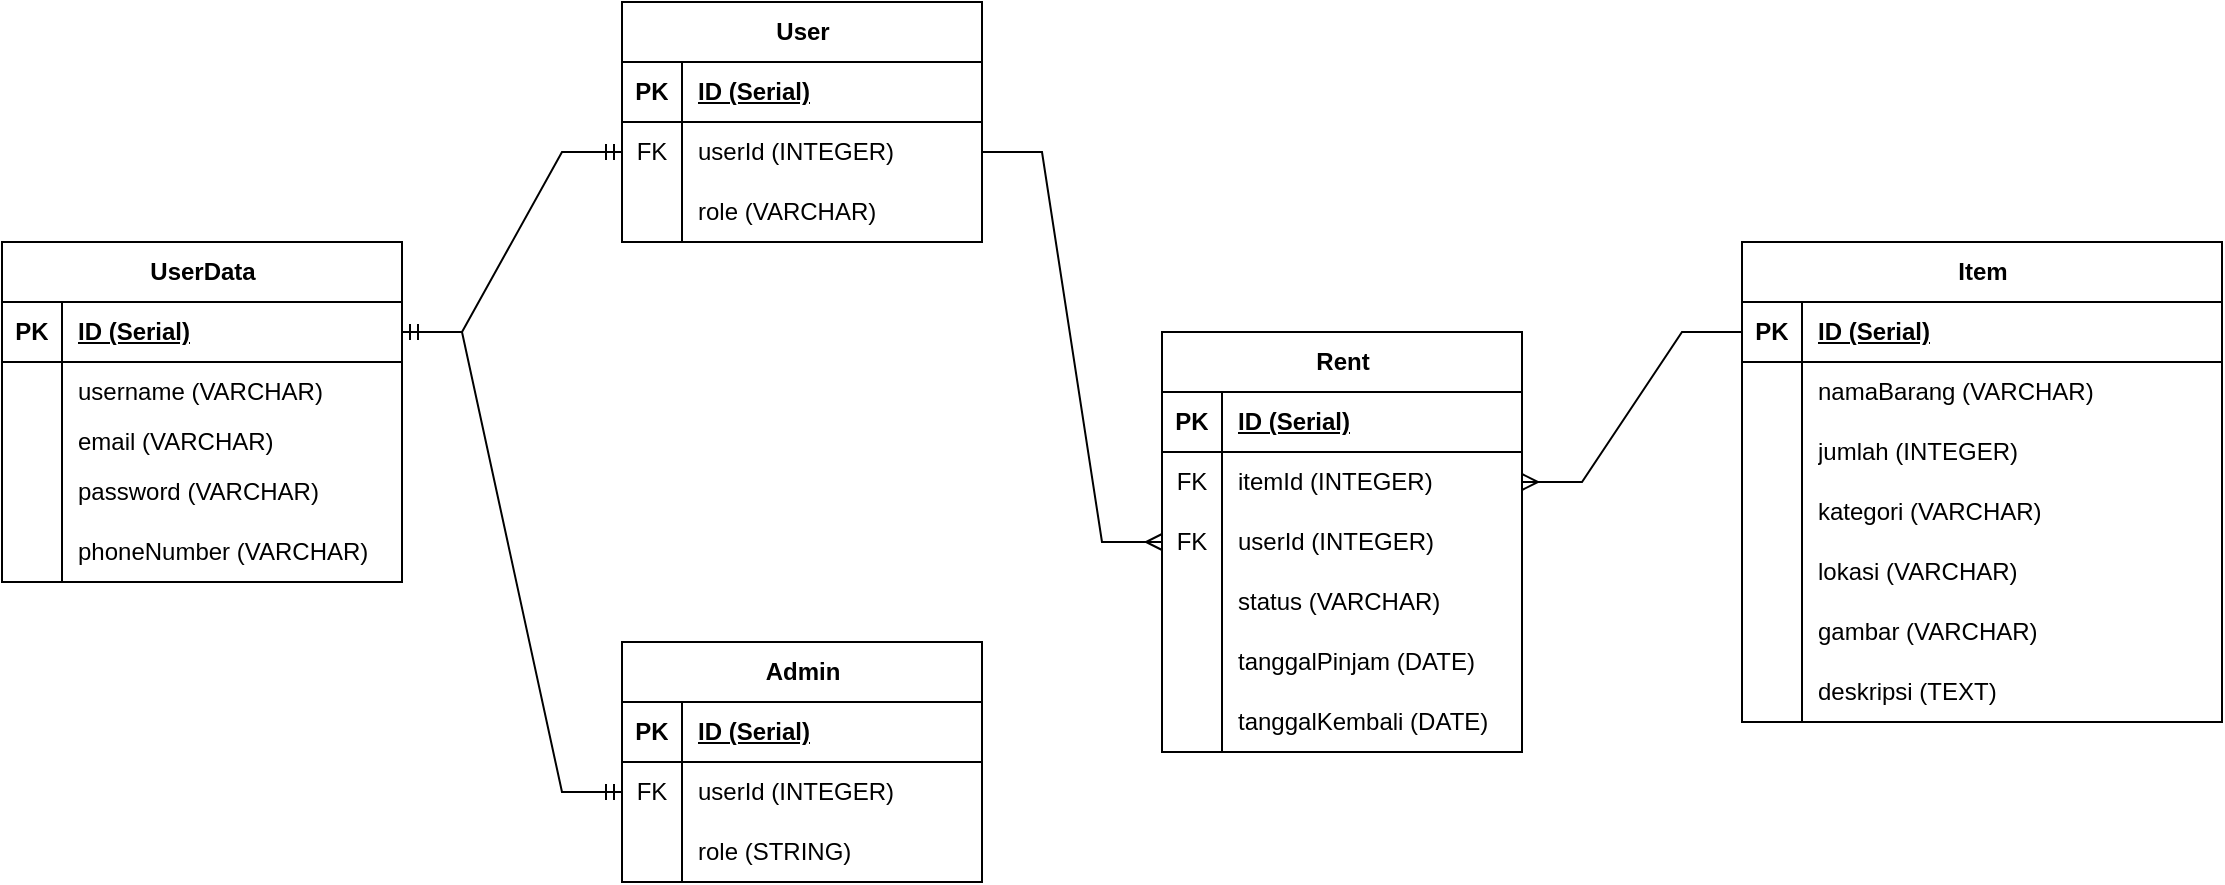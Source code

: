 <mxfile version="23.0.1" type="device">
  <diagram name="Page-1" id="Iy6z2ZK0_n7muB_WoiCN">
    <mxGraphModel dx="1477" dy="589" grid="1" gridSize="10" guides="1" tooltips="1" connect="1" arrows="1" fold="1" page="1" pageScale="1" pageWidth="850" pageHeight="1100" math="0" shadow="0">
      <root>
        <mxCell id="0" />
        <mxCell id="1" parent="0" />
        <mxCell id="YNPkb-I4tGxtEjjT7cny-1" value="UserData" style="shape=table;startSize=30;container=1;collapsible=1;childLayout=tableLayout;fixedRows=1;rowLines=0;fontStyle=1;align=center;resizeLast=1;html=1;" parent="1" vertex="1">
          <mxGeometry x="10" y="530" width="200" height="170" as="geometry" />
        </mxCell>
        <mxCell id="YNPkb-I4tGxtEjjT7cny-2" value="" style="shape=tableRow;horizontal=0;startSize=0;swimlaneHead=0;swimlaneBody=0;fillColor=none;collapsible=0;dropTarget=0;points=[[0,0.5],[1,0.5]];portConstraint=eastwest;top=0;left=0;right=0;bottom=1;" parent="YNPkb-I4tGxtEjjT7cny-1" vertex="1">
          <mxGeometry y="30" width="200" height="30" as="geometry" />
        </mxCell>
        <mxCell id="YNPkb-I4tGxtEjjT7cny-3" value="PK" style="shape=partialRectangle;connectable=0;fillColor=none;top=0;left=0;bottom=0;right=0;fontStyle=1;overflow=hidden;whiteSpace=wrap;html=1;" parent="YNPkb-I4tGxtEjjT7cny-2" vertex="1">
          <mxGeometry width="30" height="30" as="geometry">
            <mxRectangle width="30" height="30" as="alternateBounds" />
          </mxGeometry>
        </mxCell>
        <mxCell id="YNPkb-I4tGxtEjjT7cny-4" value="ID (Serial)" style="shape=partialRectangle;connectable=0;fillColor=none;top=0;left=0;bottom=0;right=0;align=left;spacingLeft=6;fontStyle=5;overflow=hidden;whiteSpace=wrap;html=1;" parent="YNPkb-I4tGxtEjjT7cny-2" vertex="1">
          <mxGeometry x="30" width="170" height="30" as="geometry">
            <mxRectangle width="170" height="30" as="alternateBounds" />
          </mxGeometry>
        </mxCell>
        <mxCell id="YNPkb-I4tGxtEjjT7cny-5" value="" style="shape=tableRow;horizontal=0;startSize=0;swimlaneHead=0;swimlaneBody=0;fillColor=none;collapsible=0;dropTarget=0;points=[[0,0.5],[1,0.5]];portConstraint=eastwest;top=0;left=0;right=0;bottom=0;" parent="YNPkb-I4tGxtEjjT7cny-1" vertex="1">
          <mxGeometry y="60" width="200" height="30" as="geometry" />
        </mxCell>
        <mxCell id="YNPkb-I4tGxtEjjT7cny-6" value="" style="shape=partialRectangle;connectable=0;fillColor=none;top=0;left=0;bottom=0;right=0;editable=1;overflow=hidden;whiteSpace=wrap;html=1;" parent="YNPkb-I4tGxtEjjT7cny-5" vertex="1">
          <mxGeometry width="30" height="30" as="geometry">
            <mxRectangle width="30" height="30" as="alternateBounds" />
          </mxGeometry>
        </mxCell>
        <mxCell id="YNPkb-I4tGxtEjjT7cny-7" value="username (VARCHAR)" style="shape=partialRectangle;connectable=0;fillColor=none;top=0;left=0;bottom=0;right=0;align=left;spacingLeft=6;overflow=hidden;whiteSpace=wrap;html=1;" parent="YNPkb-I4tGxtEjjT7cny-5" vertex="1">
          <mxGeometry x="30" width="170" height="30" as="geometry">
            <mxRectangle width="170" height="30" as="alternateBounds" />
          </mxGeometry>
        </mxCell>
        <mxCell id="YNPkb-I4tGxtEjjT7cny-8" value="" style="shape=tableRow;horizontal=0;startSize=0;swimlaneHead=0;swimlaneBody=0;fillColor=none;collapsible=0;dropTarget=0;points=[[0,0.5],[1,0.5]];portConstraint=eastwest;top=0;left=0;right=0;bottom=0;" parent="YNPkb-I4tGxtEjjT7cny-1" vertex="1">
          <mxGeometry y="90" width="200" height="20" as="geometry" />
        </mxCell>
        <mxCell id="YNPkb-I4tGxtEjjT7cny-9" value="" style="shape=partialRectangle;connectable=0;fillColor=none;top=0;left=0;bottom=0;right=0;editable=1;overflow=hidden;whiteSpace=wrap;html=1;" parent="YNPkb-I4tGxtEjjT7cny-8" vertex="1">
          <mxGeometry width="30" height="20" as="geometry">
            <mxRectangle width="30" height="20" as="alternateBounds" />
          </mxGeometry>
        </mxCell>
        <mxCell id="YNPkb-I4tGxtEjjT7cny-10" value="email (VARCHAR)" style="shape=partialRectangle;connectable=0;fillColor=none;top=0;left=0;bottom=0;right=0;align=left;spacingLeft=6;overflow=hidden;whiteSpace=wrap;html=1;" parent="YNPkb-I4tGxtEjjT7cny-8" vertex="1">
          <mxGeometry x="30" width="170" height="20" as="geometry">
            <mxRectangle width="170" height="20" as="alternateBounds" />
          </mxGeometry>
        </mxCell>
        <mxCell id="YNPkb-I4tGxtEjjT7cny-11" value="" style="shape=tableRow;horizontal=0;startSize=0;swimlaneHead=0;swimlaneBody=0;fillColor=none;collapsible=0;dropTarget=0;points=[[0,0.5],[1,0.5]];portConstraint=eastwest;top=0;left=0;right=0;bottom=0;" parent="YNPkb-I4tGxtEjjT7cny-1" vertex="1">
          <mxGeometry y="110" width="200" height="30" as="geometry" />
        </mxCell>
        <mxCell id="YNPkb-I4tGxtEjjT7cny-12" value="" style="shape=partialRectangle;connectable=0;fillColor=none;top=0;left=0;bottom=0;right=0;editable=1;overflow=hidden;whiteSpace=wrap;html=1;" parent="YNPkb-I4tGxtEjjT7cny-11" vertex="1">
          <mxGeometry width="30" height="30" as="geometry">
            <mxRectangle width="30" height="30" as="alternateBounds" />
          </mxGeometry>
        </mxCell>
        <mxCell id="YNPkb-I4tGxtEjjT7cny-13" value="password (VARCHAR)" style="shape=partialRectangle;connectable=0;fillColor=none;top=0;left=0;bottom=0;right=0;align=left;spacingLeft=6;overflow=hidden;whiteSpace=wrap;html=1;" parent="YNPkb-I4tGxtEjjT7cny-11" vertex="1">
          <mxGeometry x="30" width="170" height="30" as="geometry">
            <mxRectangle width="170" height="30" as="alternateBounds" />
          </mxGeometry>
        </mxCell>
        <mxCell id="YNPkb-I4tGxtEjjT7cny-14" value="" style="shape=tableRow;horizontal=0;startSize=0;swimlaneHead=0;swimlaneBody=0;fillColor=none;collapsible=0;dropTarget=0;points=[[0,0.5],[1,0.5]];portConstraint=eastwest;top=0;left=0;right=0;bottom=0;" parent="YNPkb-I4tGxtEjjT7cny-1" vertex="1">
          <mxGeometry y="140" width="200" height="30" as="geometry" />
        </mxCell>
        <mxCell id="YNPkb-I4tGxtEjjT7cny-15" value="" style="shape=partialRectangle;connectable=0;fillColor=none;top=0;left=0;bottom=0;right=0;editable=1;overflow=hidden;whiteSpace=wrap;html=1;" parent="YNPkb-I4tGxtEjjT7cny-14" vertex="1">
          <mxGeometry width="30" height="30" as="geometry">
            <mxRectangle width="30" height="30" as="alternateBounds" />
          </mxGeometry>
        </mxCell>
        <mxCell id="YNPkb-I4tGxtEjjT7cny-16" value="phoneNumber (VARCHAR)" style="shape=partialRectangle;connectable=0;fillColor=none;top=0;left=0;bottom=0;right=0;align=left;spacingLeft=6;overflow=hidden;whiteSpace=wrap;html=1;" parent="YNPkb-I4tGxtEjjT7cny-14" vertex="1">
          <mxGeometry x="30" width="170" height="30" as="geometry">
            <mxRectangle width="170" height="30" as="alternateBounds" />
          </mxGeometry>
        </mxCell>
        <mxCell id="YNPkb-I4tGxtEjjT7cny-17" value="Admin" style="shape=table;startSize=30;container=1;collapsible=1;childLayout=tableLayout;fixedRows=1;rowLines=0;fontStyle=1;align=center;resizeLast=1;html=1;" parent="1" vertex="1">
          <mxGeometry x="320" y="730" width="180" height="120" as="geometry" />
        </mxCell>
        <mxCell id="YNPkb-I4tGxtEjjT7cny-18" value="" style="shape=tableRow;horizontal=0;startSize=0;swimlaneHead=0;swimlaneBody=0;fillColor=none;collapsible=0;dropTarget=0;points=[[0,0.5],[1,0.5]];portConstraint=eastwest;top=0;left=0;right=0;bottom=1;" parent="YNPkb-I4tGxtEjjT7cny-17" vertex="1">
          <mxGeometry y="30" width="180" height="30" as="geometry" />
        </mxCell>
        <mxCell id="YNPkb-I4tGxtEjjT7cny-19" value="PK" style="shape=partialRectangle;connectable=0;fillColor=none;top=0;left=0;bottom=0;right=0;fontStyle=1;overflow=hidden;whiteSpace=wrap;html=1;" parent="YNPkb-I4tGxtEjjT7cny-18" vertex="1">
          <mxGeometry width="30" height="30" as="geometry">
            <mxRectangle width="30" height="30" as="alternateBounds" />
          </mxGeometry>
        </mxCell>
        <mxCell id="YNPkb-I4tGxtEjjT7cny-20" value="ID (Serial)" style="shape=partialRectangle;connectable=0;fillColor=none;top=0;left=0;bottom=0;right=0;align=left;spacingLeft=6;fontStyle=5;overflow=hidden;whiteSpace=wrap;html=1;" parent="YNPkb-I4tGxtEjjT7cny-18" vertex="1">
          <mxGeometry x="30" width="150" height="30" as="geometry">
            <mxRectangle width="150" height="30" as="alternateBounds" />
          </mxGeometry>
        </mxCell>
        <mxCell id="YNPkb-I4tGxtEjjT7cny-21" value="" style="shape=tableRow;horizontal=0;startSize=0;swimlaneHead=0;swimlaneBody=0;fillColor=none;collapsible=0;dropTarget=0;points=[[0,0.5],[1,0.5]];portConstraint=eastwest;top=0;left=0;right=0;bottom=0;" parent="YNPkb-I4tGxtEjjT7cny-17" vertex="1">
          <mxGeometry y="60" width="180" height="30" as="geometry" />
        </mxCell>
        <mxCell id="YNPkb-I4tGxtEjjT7cny-22" value="FK" style="shape=partialRectangle;connectable=0;fillColor=none;top=0;left=0;bottom=0;right=0;editable=1;overflow=hidden;whiteSpace=wrap;html=1;" parent="YNPkb-I4tGxtEjjT7cny-21" vertex="1">
          <mxGeometry width="30" height="30" as="geometry">
            <mxRectangle width="30" height="30" as="alternateBounds" />
          </mxGeometry>
        </mxCell>
        <mxCell id="YNPkb-I4tGxtEjjT7cny-23" value="userId (INTEGER)" style="shape=partialRectangle;connectable=0;fillColor=none;top=0;left=0;bottom=0;right=0;align=left;spacingLeft=6;overflow=hidden;whiteSpace=wrap;html=1;" parent="YNPkb-I4tGxtEjjT7cny-21" vertex="1">
          <mxGeometry x="30" width="150" height="30" as="geometry">
            <mxRectangle width="150" height="30" as="alternateBounds" />
          </mxGeometry>
        </mxCell>
        <mxCell id="YNPkb-I4tGxtEjjT7cny-24" value="" style="shape=tableRow;horizontal=0;startSize=0;swimlaneHead=0;swimlaneBody=0;fillColor=none;collapsible=0;dropTarget=0;points=[[0,0.5],[1,0.5]];portConstraint=eastwest;top=0;left=0;right=0;bottom=0;" parent="YNPkb-I4tGxtEjjT7cny-17" vertex="1">
          <mxGeometry y="90" width="180" height="30" as="geometry" />
        </mxCell>
        <mxCell id="YNPkb-I4tGxtEjjT7cny-25" value="" style="shape=partialRectangle;connectable=0;fillColor=none;top=0;left=0;bottom=0;right=0;editable=1;overflow=hidden;whiteSpace=wrap;html=1;" parent="YNPkb-I4tGxtEjjT7cny-24" vertex="1">
          <mxGeometry width="30" height="30" as="geometry">
            <mxRectangle width="30" height="30" as="alternateBounds" />
          </mxGeometry>
        </mxCell>
        <mxCell id="YNPkb-I4tGxtEjjT7cny-26" value="role (STRING)" style="shape=partialRectangle;connectable=0;fillColor=none;top=0;left=0;bottom=0;right=0;align=left;spacingLeft=6;overflow=hidden;whiteSpace=wrap;html=1;" parent="YNPkb-I4tGxtEjjT7cny-24" vertex="1">
          <mxGeometry x="30" width="150" height="30" as="geometry">
            <mxRectangle width="150" height="30" as="alternateBounds" />
          </mxGeometry>
        </mxCell>
        <mxCell id="YNPkb-I4tGxtEjjT7cny-33" value="User" style="shape=table;startSize=30;container=1;collapsible=1;childLayout=tableLayout;fixedRows=1;rowLines=0;fontStyle=1;align=center;resizeLast=1;html=1;" parent="1" vertex="1">
          <mxGeometry x="320" y="410" width="180" height="120" as="geometry" />
        </mxCell>
        <mxCell id="YNPkb-I4tGxtEjjT7cny-34" value="" style="shape=tableRow;horizontal=0;startSize=0;swimlaneHead=0;swimlaneBody=0;fillColor=none;collapsible=0;dropTarget=0;points=[[0,0.5],[1,0.5]];portConstraint=eastwest;top=0;left=0;right=0;bottom=1;" parent="YNPkb-I4tGxtEjjT7cny-33" vertex="1">
          <mxGeometry y="30" width="180" height="30" as="geometry" />
        </mxCell>
        <mxCell id="YNPkb-I4tGxtEjjT7cny-35" value="PK" style="shape=partialRectangle;connectable=0;fillColor=none;top=0;left=0;bottom=0;right=0;fontStyle=1;overflow=hidden;whiteSpace=wrap;html=1;" parent="YNPkb-I4tGxtEjjT7cny-34" vertex="1">
          <mxGeometry width="30" height="30" as="geometry">
            <mxRectangle width="30" height="30" as="alternateBounds" />
          </mxGeometry>
        </mxCell>
        <mxCell id="YNPkb-I4tGxtEjjT7cny-36" value="ID (Serial)" style="shape=partialRectangle;connectable=0;fillColor=none;top=0;left=0;bottom=0;right=0;align=left;spacingLeft=6;fontStyle=5;overflow=hidden;whiteSpace=wrap;html=1;" parent="YNPkb-I4tGxtEjjT7cny-34" vertex="1">
          <mxGeometry x="30" width="150" height="30" as="geometry">
            <mxRectangle width="150" height="30" as="alternateBounds" />
          </mxGeometry>
        </mxCell>
        <mxCell id="YNPkb-I4tGxtEjjT7cny-37" value="" style="shape=tableRow;horizontal=0;startSize=0;swimlaneHead=0;swimlaneBody=0;fillColor=none;collapsible=0;dropTarget=0;points=[[0,0.5],[1,0.5]];portConstraint=eastwest;top=0;left=0;right=0;bottom=0;" parent="YNPkb-I4tGxtEjjT7cny-33" vertex="1">
          <mxGeometry y="60" width="180" height="30" as="geometry" />
        </mxCell>
        <mxCell id="YNPkb-I4tGxtEjjT7cny-38" value="FK" style="shape=partialRectangle;connectable=0;fillColor=none;top=0;left=0;bottom=0;right=0;editable=1;overflow=hidden;whiteSpace=wrap;html=1;" parent="YNPkb-I4tGxtEjjT7cny-37" vertex="1">
          <mxGeometry width="30" height="30" as="geometry">
            <mxRectangle width="30" height="30" as="alternateBounds" />
          </mxGeometry>
        </mxCell>
        <mxCell id="YNPkb-I4tGxtEjjT7cny-39" value="userId (INTEGER)" style="shape=partialRectangle;connectable=0;fillColor=none;top=0;left=0;bottom=0;right=0;align=left;spacingLeft=6;overflow=hidden;whiteSpace=wrap;html=1;" parent="YNPkb-I4tGxtEjjT7cny-37" vertex="1">
          <mxGeometry x="30" width="150" height="30" as="geometry">
            <mxRectangle width="150" height="30" as="alternateBounds" />
          </mxGeometry>
        </mxCell>
        <mxCell id="YNPkb-I4tGxtEjjT7cny-40" value="" style="shape=tableRow;horizontal=0;startSize=0;swimlaneHead=0;swimlaneBody=0;fillColor=none;collapsible=0;dropTarget=0;points=[[0,0.5],[1,0.5]];portConstraint=eastwest;top=0;left=0;right=0;bottom=0;" parent="YNPkb-I4tGxtEjjT7cny-33" vertex="1">
          <mxGeometry y="90" width="180" height="30" as="geometry" />
        </mxCell>
        <mxCell id="YNPkb-I4tGxtEjjT7cny-41" value="" style="shape=partialRectangle;connectable=0;fillColor=none;top=0;left=0;bottom=0;right=0;editable=1;overflow=hidden;whiteSpace=wrap;html=1;" parent="YNPkb-I4tGxtEjjT7cny-40" vertex="1">
          <mxGeometry width="30" height="30" as="geometry">
            <mxRectangle width="30" height="30" as="alternateBounds" />
          </mxGeometry>
        </mxCell>
        <mxCell id="YNPkb-I4tGxtEjjT7cny-42" value="role (VARCHAR)" style="shape=partialRectangle;connectable=0;fillColor=none;top=0;left=0;bottom=0;right=0;align=left;spacingLeft=6;overflow=hidden;whiteSpace=wrap;html=1;" parent="YNPkb-I4tGxtEjjT7cny-40" vertex="1">
          <mxGeometry x="30" width="150" height="30" as="geometry">
            <mxRectangle width="150" height="30" as="alternateBounds" />
          </mxGeometry>
        </mxCell>
        <mxCell id="YNPkb-I4tGxtEjjT7cny-43" value="" style="edgeStyle=entityRelationEdgeStyle;fontSize=12;html=1;endArrow=ERmandOne;startArrow=ERmandOne;rounded=0;" parent="1" source="YNPkb-I4tGxtEjjT7cny-2" target="YNPkb-I4tGxtEjjT7cny-37" edge="1">
          <mxGeometry width="100" height="100" relative="1" as="geometry">
            <mxPoint x="270" y="680" as="sourcePoint" />
            <mxPoint x="370" y="580" as="targetPoint" />
          </mxGeometry>
        </mxCell>
        <mxCell id="YNPkb-I4tGxtEjjT7cny-44" value="" style="edgeStyle=entityRelationEdgeStyle;fontSize=12;html=1;endArrow=ERmandOne;startArrow=ERmandOne;rounded=0;" parent="1" source="YNPkb-I4tGxtEjjT7cny-2" target="YNPkb-I4tGxtEjjT7cny-21" edge="1">
          <mxGeometry width="100" height="100" relative="1" as="geometry">
            <mxPoint x="300" y="670" as="sourcePoint" />
            <mxPoint x="400" y="570" as="targetPoint" />
          </mxGeometry>
        </mxCell>
        <mxCell id="YNPkb-I4tGxtEjjT7cny-45" value="Item" style="shape=table;startSize=30;container=1;collapsible=1;childLayout=tableLayout;fixedRows=1;rowLines=0;fontStyle=1;align=center;resizeLast=1;html=1;" parent="1" vertex="1">
          <mxGeometry x="880" y="530" width="240" height="240" as="geometry" />
        </mxCell>
        <mxCell id="YNPkb-I4tGxtEjjT7cny-46" value="" style="shape=tableRow;horizontal=0;startSize=0;swimlaneHead=0;swimlaneBody=0;fillColor=none;collapsible=0;dropTarget=0;points=[[0,0.5],[1,0.5]];portConstraint=eastwest;top=0;left=0;right=0;bottom=1;" parent="YNPkb-I4tGxtEjjT7cny-45" vertex="1">
          <mxGeometry y="30" width="240" height="30" as="geometry" />
        </mxCell>
        <mxCell id="YNPkb-I4tGxtEjjT7cny-47" value="PK" style="shape=partialRectangle;connectable=0;fillColor=none;top=0;left=0;bottom=0;right=0;fontStyle=1;overflow=hidden;whiteSpace=wrap;html=1;" parent="YNPkb-I4tGxtEjjT7cny-46" vertex="1">
          <mxGeometry width="30" height="30" as="geometry">
            <mxRectangle width="30" height="30" as="alternateBounds" />
          </mxGeometry>
        </mxCell>
        <mxCell id="YNPkb-I4tGxtEjjT7cny-48" value="ID (Serial)" style="shape=partialRectangle;connectable=0;fillColor=none;top=0;left=0;bottom=0;right=0;align=left;spacingLeft=6;fontStyle=5;overflow=hidden;whiteSpace=wrap;html=1;" parent="YNPkb-I4tGxtEjjT7cny-46" vertex="1">
          <mxGeometry x="30" width="210" height="30" as="geometry">
            <mxRectangle width="210" height="30" as="alternateBounds" />
          </mxGeometry>
        </mxCell>
        <mxCell id="YNPkb-I4tGxtEjjT7cny-49" value="" style="shape=tableRow;horizontal=0;startSize=0;swimlaneHead=0;swimlaneBody=0;fillColor=none;collapsible=0;dropTarget=0;points=[[0,0.5],[1,0.5]];portConstraint=eastwest;top=0;left=0;right=0;bottom=0;" parent="YNPkb-I4tGxtEjjT7cny-45" vertex="1">
          <mxGeometry y="60" width="240" height="30" as="geometry" />
        </mxCell>
        <mxCell id="YNPkb-I4tGxtEjjT7cny-50" value="" style="shape=partialRectangle;connectable=0;fillColor=none;top=0;left=0;bottom=0;right=0;editable=1;overflow=hidden;whiteSpace=wrap;html=1;" parent="YNPkb-I4tGxtEjjT7cny-49" vertex="1">
          <mxGeometry width="30" height="30" as="geometry">
            <mxRectangle width="30" height="30" as="alternateBounds" />
          </mxGeometry>
        </mxCell>
        <mxCell id="YNPkb-I4tGxtEjjT7cny-51" value="namaBarang (VARCHAR)" style="shape=partialRectangle;connectable=0;fillColor=none;top=0;left=0;bottom=0;right=0;align=left;spacingLeft=6;overflow=hidden;whiteSpace=wrap;html=1;" parent="YNPkb-I4tGxtEjjT7cny-49" vertex="1">
          <mxGeometry x="30" width="210" height="30" as="geometry">
            <mxRectangle width="210" height="30" as="alternateBounds" />
          </mxGeometry>
        </mxCell>
        <mxCell id="YNPkb-I4tGxtEjjT7cny-52" value="" style="shape=tableRow;horizontal=0;startSize=0;swimlaneHead=0;swimlaneBody=0;fillColor=none;collapsible=0;dropTarget=0;points=[[0,0.5],[1,0.5]];portConstraint=eastwest;top=0;left=0;right=0;bottom=0;" parent="YNPkb-I4tGxtEjjT7cny-45" vertex="1">
          <mxGeometry y="90" width="240" height="30" as="geometry" />
        </mxCell>
        <mxCell id="YNPkb-I4tGxtEjjT7cny-53" value="" style="shape=partialRectangle;connectable=0;fillColor=none;top=0;left=0;bottom=0;right=0;editable=1;overflow=hidden;whiteSpace=wrap;html=1;" parent="YNPkb-I4tGxtEjjT7cny-52" vertex="1">
          <mxGeometry width="30" height="30" as="geometry">
            <mxRectangle width="30" height="30" as="alternateBounds" />
          </mxGeometry>
        </mxCell>
        <mxCell id="YNPkb-I4tGxtEjjT7cny-54" value="jumlah (INTEGER)" style="shape=partialRectangle;connectable=0;fillColor=none;top=0;left=0;bottom=0;right=0;align=left;spacingLeft=6;overflow=hidden;whiteSpace=wrap;html=1;" parent="YNPkb-I4tGxtEjjT7cny-52" vertex="1">
          <mxGeometry x="30" width="210" height="30" as="geometry">
            <mxRectangle width="210" height="30" as="alternateBounds" />
          </mxGeometry>
        </mxCell>
        <mxCell id="YNPkb-I4tGxtEjjT7cny-55" value="" style="shape=tableRow;horizontal=0;startSize=0;swimlaneHead=0;swimlaneBody=0;fillColor=none;collapsible=0;dropTarget=0;points=[[0,0.5],[1,0.5]];portConstraint=eastwest;top=0;left=0;right=0;bottom=0;" parent="YNPkb-I4tGxtEjjT7cny-45" vertex="1">
          <mxGeometry y="120" width="240" height="30" as="geometry" />
        </mxCell>
        <mxCell id="YNPkb-I4tGxtEjjT7cny-56" value="" style="shape=partialRectangle;connectable=0;fillColor=none;top=0;left=0;bottom=0;right=0;editable=1;overflow=hidden;whiteSpace=wrap;html=1;" parent="YNPkb-I4tGxtEjjT7cny-55" vertex="1">
          <mxGeometry width="30" height="30" as="geometry">
            <mxRectangle width="30" height="30" as="alternateBounds" />
          </mxGeometry>
        </mxCell>
        <mxCell id="YNPkb-I4tGxtEjjT7cny-57" value="kategori (VARCHAR)" style="shape=partialRectangle;connectable=0;fillColor=none;top=0;left=0;bottom=0;right=0;align=left;spacingLeft=6;overflow=hidden;whiteSpace=wrap;html=1;" parent="YNPkb-I4tGxtEjjT7cny-55" vertex="1">
          <mxGeometry x="30" width="210" height="30" as="geometry">
            <mxRectangle width="210" height="30" as="alternateBounds" />
          </mxGeometry>
        </mxCell>
        <mxCell id="YNPkb-I4tGxtEjjT7cny-58" value="" style="shape=tableRow;horizontal=0;startSize=0;swimlaneHead=0;swimlaneBody=0;fillColor=none;collapsible=0;dropTarget=0;points=[[0,0.5],[1,0.5]];portConstraint=eastwest;top=0;left=0;right=0;bottom=0;" parent="YNPkb-I4tGxtEjjT7cny-45" vertex="1">
          <mxGeometry y="150" width="240" height="30" as="geometry" />
        </mxCell>
        <mxCell id="YNPkb-I4tGxtEjjT7cny-59" value="" style="shape=partialRectangle;connectable=0;fillColor=none;top=0;left=0;bottom=0;right=0;editable=1;overflow=hidden;whiteSpace=wrap;html=1;" parent="YNPkb-I4tGxtEjjT7cny-58" vertex="1">
          <mxGeometry width="30" height="30" as="geometry">
            <mxRectangle width="30" height="30" as="alternateBounds" />
          </mxGeometry>
        </mxCell>
        <mxCell id="YNPkb-I4tGxtEjjT7cny-60" value="lokasi (VARCHAR)" style="shape=partialRectangle;connectable=0;fillColor=none;top=0;left=0;bottom=0;right=0;align=left;spacingLeft=6;overflow=hidden;whiteSpace=wrap;html=1;" parent="YNPkb-I4tGxtEjjT7cny-58" vertex="1">
          <mxGeometry x="30" width="210" height="30" as="geometry">
            <mxRectangle width="210" height="30" as="alternateBounds" />
          </mxGeometry>
        </mxCell>
        <mxCell id="YNPkb-I4tGxtEjjT7cny-61" value="" style="shape=tableRow;horizontal=0;startSize=0;swimlaneHead=0;swimlaneBody=0;fillColor=none;collapsible=0;dropTarget=0;points=[[0,0.5],[1,0.5]];portConstraint=eastwest;top=0;left=0;right=0;bottom=0;" parent="YNPkb-I4tGxtEjjT7cny-45" vertex="1">
          <mxGeometry y="180" width="240" height="30" as="geometry" />
        </mxCell>
        <mxCell id="YNPkb-I4tGxtEjjT7cny-62" value="" style="shape=partialRectangle;connectable=0;fillColor=none;top=0;left=0;bottom=0;right=0;editable=1;overflow=hidden;whiteSpace=wrap;html=1;" parent="YNPkb-I4tGxtEjjT7cny-61" vertex="1">
          <mxGeometry width="30" height="30" as="geometry">
            <mxRectangle width="30" height="30" as="alternateBounds" />
          </mxGeometry>
        </mxCell>
        <mxCell id="YNPkb-I4tGxtEjjT7cny-63" value="gambar (VARCHAR)" style="shape=partialRectangle;connectable=0;fillColor=none;top=0;left=0;bottom=0;right=0;align=left;spacingLeft=6;overflow=hidden;whiteSpace=wrap;html=1;" parent="YNPkb-I4tGxtEjjT7cny-61" vertex="1">
          <mxGeometry x="30" width="210" height="30" as="geometry">
            <mxRectangle width="210" height="30" as="alternateBounds" />
          </mxGeometry>
        </mxCell>
        <mxCell id="YNPkb-I4tGxtEjjT7cny-64" value="" style="shape=tableRow;horizontal=0;startSize=0;swimlaneHead=0;swimlaneBody=0;fillColor=none;collapsible=0;dropTarget=0;points=[[0,0.5],[1,0.5]];portConstraint=eastwest;top=0;left=0;right=0;bottom=0;" parent="YNPkb-I4tGxtEjjT7cny-45" vertex="1">
          <mxGeometry y="210" width="240" height="30" as="geometry" />
        </mxCell>
        <mxCell id="YNPkb-I4tGxtEjjT7cny-65" value="" style="shape=partialRectangle;connectable=0;fillColor=none;top=0;left=0;bottom=0;right=0;editable=1;overflow=hidden;whiteSpace=wrap;html=1;" parent="YNPkb-I4tGxtEjjT7cny-64" vertex="1">
          <mxGeometry width="30" height="30" as="geometry">
            <mxRectangle width="30" height="30" as="alternateBounds" />
          </mxGeometry>
        </mxCell>
        <mxCell id="YNPkb-I4tGxtEjjT7cny-66" value="deskripsi (TEXT)" style="shape=partialRectangle;connectable=0;fillColor=none;top=0;left=0;bottom=0;right=0;align=left;spacingLeft=6;overflow=hidden;whiteSpace=wrap;html=1;" parent="YNPkb-I4tGxtEjjT7cny-64" vertex="1">
          <mxGeometry x="30" width="210" height="30" as="geometry">
            <mxRectangle width="210" height="30" as="alternateBounds" />
          </mxGeometry>
        </mxCell>
        <mxCell id="YNPkb-I4tGxtEjjT7cny-67" value="Rent" style="shape=table;startSize=30;container=1;collapsible=1;childLayout=tableLayout;fixedRows=1;rowLines=0;fontStyle=1;align=center;resizeLast=1;html=1;" parent="1" vertex="1">
          <mxGeometry x="590" y="575" width="180" height="210" as="geometry" />
        </mxCell>
        <mxCell id="YNPkb-I4tGxtEjjT7cny-68" value="" style="shape=tableRow;horizontal=0;startSize=0;swimlaneHead=0;swimlaneBody=0;fillColor=none;collapsible=0;dropTarget=0;points=[[0,0.5],[1,0.5]];portConstraint=eastwest;top=0;left=0;right=0;bottom=1;" parent="YNPkb-I4tGxtEjjT7cny-67" vertex="1">
          <mxGeometry y="30" width="180" height="30" as="geometry" />
        </mxCell>
        <mxCell id="YNPkb-I4tGxtEjjT7cny-69" value="PK" style="shape=partialRectangle;connectable=0;fillColor=none;top=0;left=0;bottom=0;right=0;fontStyle=1;overflow=hidden;whiteSpace=wrap;html=1;" parent="YNPkb-I4tGxtEjjT7cny-68" vertex="1">
          <mxGeometry width="30" height="30" as="geometry">
            <mxRectangle width="30" height="30" as="alternateBounds" />
          </mxGeometry>
        </mxCell>
        <mxCell id="YNPkb-I4tGxtEjjT7cny-70" value="ID (Serial)" style="shape=partialRectangle;connectable=0;fillColor=none;top=0;left=0;bottom=0;right=0;align=left;spacingLeft=6;fontStyle=5;overflow=hidden;whiteSpace=wrap;html=1;" parent="YNPkb-I4tGxtEjjT7cny-68" vertex="1">
          <mxGeometry x="30" width="150" height="30" as="geometry">
            <mxRectangle width="150" height="30" as="alternateBounds" />
          </mxGeometry>
        </mxCell>
        <mxCell id="YNPkb-I4tGxtEjjT7cny-71" value="" style="shape=tableRow;horizontal=0;startSize=0;swimlaneHead=0;swimlaneBody=0;fillColor=none;collapsible=0;dropTarget=0;points=[[0,0.5],[1,0.5]];portConstraint=eastwest;top=0;left=0;right=0;bottom=0;" parent="YNPkb-I4tGxtEjjT7cny-67" vertex="1">
          <mxGeometry y="60" width="180" height="30" as="geometry" />
        </mxCell>
        <mxCell id="YNPkb-I4tGxtEjjT7cny-72" value="FK" style="shape=partialRectangle;connectable=0;fillColor=none;top=0;left=0;bottom=0;right=0;editable=1;overflow=hidden;whiteSpace=wrap;html=1;" parent="YNPkb-I4tGxtEjjT7cny-71" vertex="1">
          <mxGeometry width="30" height="30" as="geometry">
            <mxRectangle width="30" height="30" as="alternateBounds" />
          </mxGeometry>
        </mxCell>
        <mxCell id="YNPkb-I4tGxtEjjT7cny-73" value="itemId (INTEGER)" style="shape=partialRectangle;connectable=0;fillColor=none;top=0;left=0;bottom=0;right=0;align=left;spacingLeft=6;overflow=hidden;whiteSpace=wrap;html=1;" parent="YNPkb-I4tGxtEjjT7cny-71" vertex="1">
          <mxGeometry x="30" width="150" height="30" as="geometry">
            <mxRectangle width="150" height="30" as="alternateBounds" />
          </mxGeometry>
        </mxCell>
        <mxCell id="YNPkb-I4tGxtEjjT7cny-74" value="" style="shape=tableRow;horizontal=0;startSize=0;swimlaneHead=0;swimlaneBody=0;fillColor=none;collapsible=0;dropTarget=0;points=[[0,0.5],[1,0.5]];portConstraint=eastwest;top=0;left=0;right=0;bottom=0;" parent="YNPkb-I4tGxtEjjT7cny-67" vertex="1">
          <mxGeometry y="90" width="180" height="30" as="geometry" />
        </mxCell>
        <mxCell id="YNPkb-I4tGxtEjjT7cny-75" value="FK" style="shape=partialRectangle;connectable=0;fillColor=none;top=0;left=0;bottom=0;right=0;editable=1;overflow=hidden;whiteSpace=wrap;html=1;" parent="YNPkb-I4tGxtEjjT7cny-74" vertex="1">
          <mxGeometry width="30" height="30" as="geometry">
            <mxRectangle width="30" height="30" as="alternateBounds" />
          </mxGeometry>
        </mxCell>
        <mxCell id="YNPkb-I4tGxtEjjT7cny-76" value="userId (INTEGER)" style="shape=partialRectangle;connectable=0;fillColor=none;top=0;left=0;bottom=0;right=0;align=left;spacingLeft=6;overflow=hidden;whiteSpace=wrap;html=1;" parent="YNPkb-I4tGxtEjjT7cny-74" vertex="1">
          <mxGeometry x="30" width="150" height="30" as="geometry">
            <mxRectangle width="150" height="30" as="alternateBounds" />
          </mxGeometry>
        </mxCell>
        <mxCell id="YNPkb-I4tGxtEjjT7cny-77" value="" style="shape=tableRow;horizontal=0;startSize=0;swimlaneHead=0;swimlaneBody=0;fillColor=none;collapsible=0;dropTarget=0;points=[[0,0.5],[1,0.5]];portConstraint=eastwest;top=0;left=0;right=0;bottom=0;" parent="YNPkb-I4tGxtEjjT7cny-67" vertex="1">
          <mxGeometry y="120" width="180" height="30" as="geometry" />
        </mxCell>
        <mxCell id="YNPkb-I4tGxtEjjT7cny-78" value="" style="shape=partialRectangle;connectable=0;fillColor=none;top=0;left=0;bottom=0;right=0;editable=1;overflow=hidden;whiteSpace=wrap;html=1;" parent="YNPkb-I4tGxtEjjT7cny-77" vertex="1">
          <mxGeometry width="30" height="30" as="geometry">
            <mxRectangle width="30" height="30" as="alternateBounds" />
          </mxGeometry>
        </mxCell>
        <mxCell id="YNPkb-I4tGxtEjjT7cny-79" value="status (VARCHAR)" style="shape=partialRectangle;connectable=0;fillColor=none;top=0;left=0;bottom=0;right=0;align=left;spacingLeft=6;overflow=hidden;whiteSpace=wrap;html=1;" parent="YNPkb-I4tGxtEjjT7cny-77" vertex="1">
          <mxGeometry x="30" width="150" height="30" as="geometry">
            <mxRectangle width="150" height="30" as="alternateBounds" />
          </mxGeometry>
        </mxCell>
        <mxCell id="YNPkb-I4tGxtEjjT7cny-82" value="" style="shape=tableRow;horizontal=0;startSize=0;swimlaneHead=0;swimlaneBody=0;fillColor=none;collapsible=0;dropTarget=0;points=[[0,0.5],[1,0.5]];portConstraint=eastwest;top=0;left=0;right=0;bottom=0;" parent="YNPkb-I4tGxtEjjT7cny-67" vertex="1">
          <mxGeometry y="150" width="180" height="30" as="geometry" />
        </mxCell>
        <mxCell id="YNPkb-I4tGxtEjjT7cny-83" value="" style="shape=partialRectangle;connectable=0;fillColor=none;top=0;left=0;bottom=0;right=0;editable=1;overflow=hidden;whiteSpace=wrap;html=1;" parent="YNPkb-I4tGxtEjjT7cny-82" vertex="1">
          <mxGeometry width="30" height="30" as="geometry">
            <mxRectangle width="30" height="30" as="alternateBounds" />
          </mxGeometry>
        </mxCell>
        <mxCell id="YNPkb-I4tGxtEjjT7cny-84" value="tanggalPinjam (DATE)" style="shape=partialRectangle;connectable=0;fillColor=none;top=0;left=0;bottom=0;right=0;align=left;spacingLeft=6;overflow=hidden;whiteSpace=wrap;html=1;" parent="YNPkb-I4tGxtEjjT7cny-82" vertex="1">
          <mxGeometry x="30" width="150" height="30" as="geometry">
            <mxRectangle width="150" height="30" as="alternateBounds" />
          </mxGeometry>
        </mxCell>
        <mxCell id="YNPkb-I4tGxtEjjT7cny-85" value="" style="shape=tableRow;horizontal=0;startSize=0;swimlaneHead=0;swimlaneBody=0;fillColor=none;collapsible=0;dropTarget=0;points=[[0,0.5],[1,0.5]];portConstraint=eastwest;top=0;left=0;right=0;bottom=0;" parent="YNPkb-I4tGxtEjjT7cny-67" vertex="1">
          <mxGeometry y="180" width="180" height="30" as="geometry" />
        </mxCell>
        <mxCell id="YNPkb-I4tGxtEjjT7cny-86" value="" style="shape=partialRectangle;connectable=0;fillColor=none;top=0;left=0;bottom=0;right=0;editable=1;overflow=hidden;whiteSpace=wrap;html=1;" parent="YNPkb-I4tGxtEjjT7cny-85" vertex="1">
          <mxGeometry width="30" height="30" as="geometry">
            <mxRectangle width="30" height="30" as="alternateBounds" />
          </mxGeometry>
        </mxCell>
        <mxCell id="YNPkb-I4tGxtEjjT7cny-87" value="tanggalKembali (DATE)" style="shape=partialRectangle;connectable=0;fillColor=none;top=0;left=0;bottom=0;right=0;align=left;spacingLeft=6;overflow=hidden;whiteSpace=wrap;html=1;" parent="YNPkb-I4tGxtEjjT7cny-85" vertex="1">
          <mxGeometry x="30" width="150" height="30" as="geometry">
            <mxRectangle width="150" height="30" as="alternateBounds" />
          </mxGeometry>
        </mxCell>
        <mxCell id="YNPkb-I4tGxtEjjT7cny-80" value="" style="edgeStyle=entityRelationEdgeStyle;fontSize=12;html=1;endArrow=ERmany;rounded=0;" parent="1" source="YNPkb-I4tGxtEjjT7cny-37" target="YNPkb-I4tGxtEjjT7cny-74" edge="1">
          <mxGeometry width="100" height="100" relative="1" as="geometry">
            <mxPoint x="740" y="840" as="sourcePoint" />
            <mxPoint x="840" y="740" as="targetPoint" />
          </mxGeometry>
        </mxCell>
        <mxCell id="YNPkb-I4tGxtEjjT7cny-81" value="" style="edgeStyle=entityRelationEdgeStyle;fontSize=12;html=1;endArrow=ERmany;rounded=0;" parent="1" source="YNPkb-I4tGxtEjjT7cny-46" target="YNPkb-I4tGxtEjjT7cny-71" edge="1">
          <mxGeometry width="100" height="100" relative="1" as="geometry">
            <mxPoint x="840" y="940" as="sourcePoint" />
            <mxPoint x="940" y="840" as="targetPoint" />
          </mxGeometry>
        </mxCell>
      </root>
    </mxGraphModel>
  </diagram>
</mxfile>
